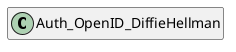 @startuml
set namespaceSeparator \\
hide members
hide << alias >> circle

class Auth_OpenID_DiffieHellman
@enduml
